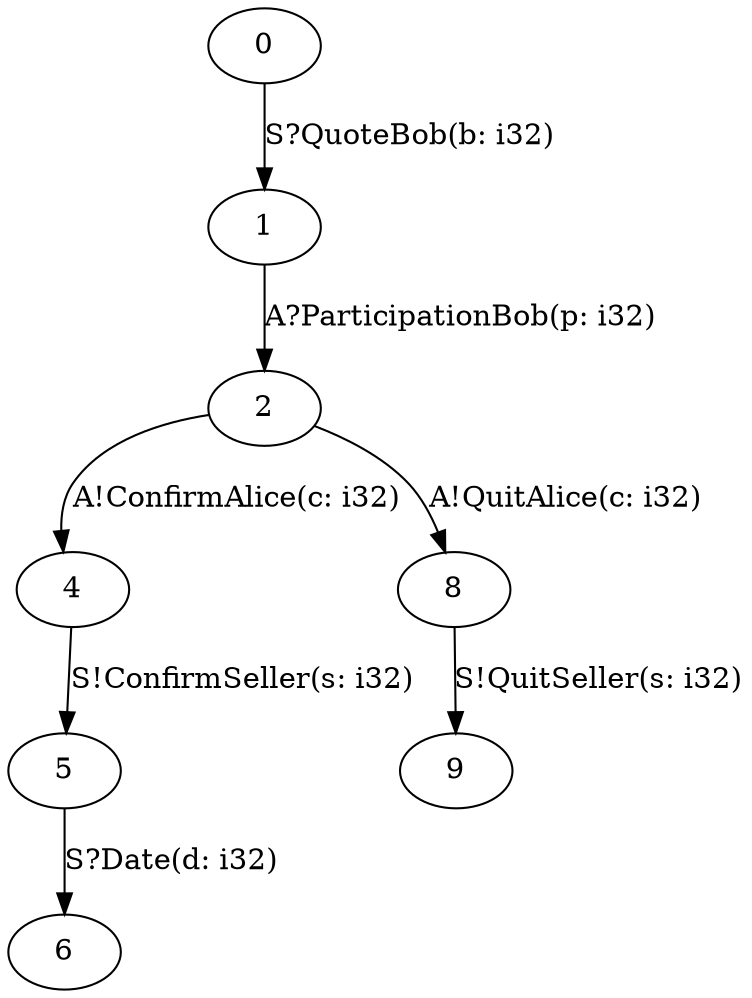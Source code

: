 digraph B {
  0;
  1;
  2;
  4;
  5;
  6;
  8;
  9;
  
  
  0 -> 1 [label="S?QuoteBob(b: i32)", ];
  1 -> 2 [label="A?ParticipationBob(p: i32)", ];
  2 -> 4 [label="A!ConfirmAlice(c: i32)", ];
  2 -> 8 [label="A!QuitAlice(c: i32)", ];
  4 -> 5 [label="S!ConfirmSeller(s: i32)", ];
  5 -> 6 [label="S?Date(d: i32)", ];
  8 -> 9 [label="S!QuitSeller(s: i32)", ];
  
  }
